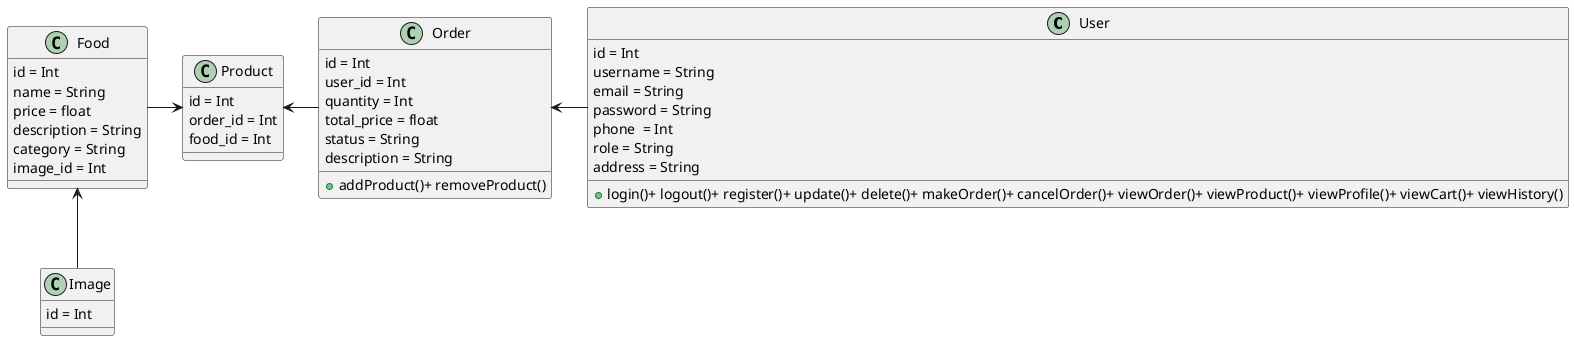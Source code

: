 @startuml Class 

class User {
    

    id = Int
        username = String
            email = String
            password = String
            phone  = Int
            role = String
            address = String
        + login()+ logout()+ register()+ update()+ delete()+ makeOrder()+ cancelOrder()+ viewOrder()+ viewProduct()+ viewProfile()+ viewCart()+ viewHistory()

}

class Food {
    

    id = Int
        name = String
            price = float
            description = String
            category = String
            image_id = Int

}

class Image {
    

    id = Int

}

class Product {
    

    id = Int
        order_id = Int
            food_id = Int

}

class Order {
    

    id = Int
        user_id = Int 
            quantity = Int
            total_price = float
            status = String
            description = String
        + addProduct()+ removeProduct()

}

User --l--> Order
Order --l--> Product
Food --r--> Product
Image -u-> Food
@enduml